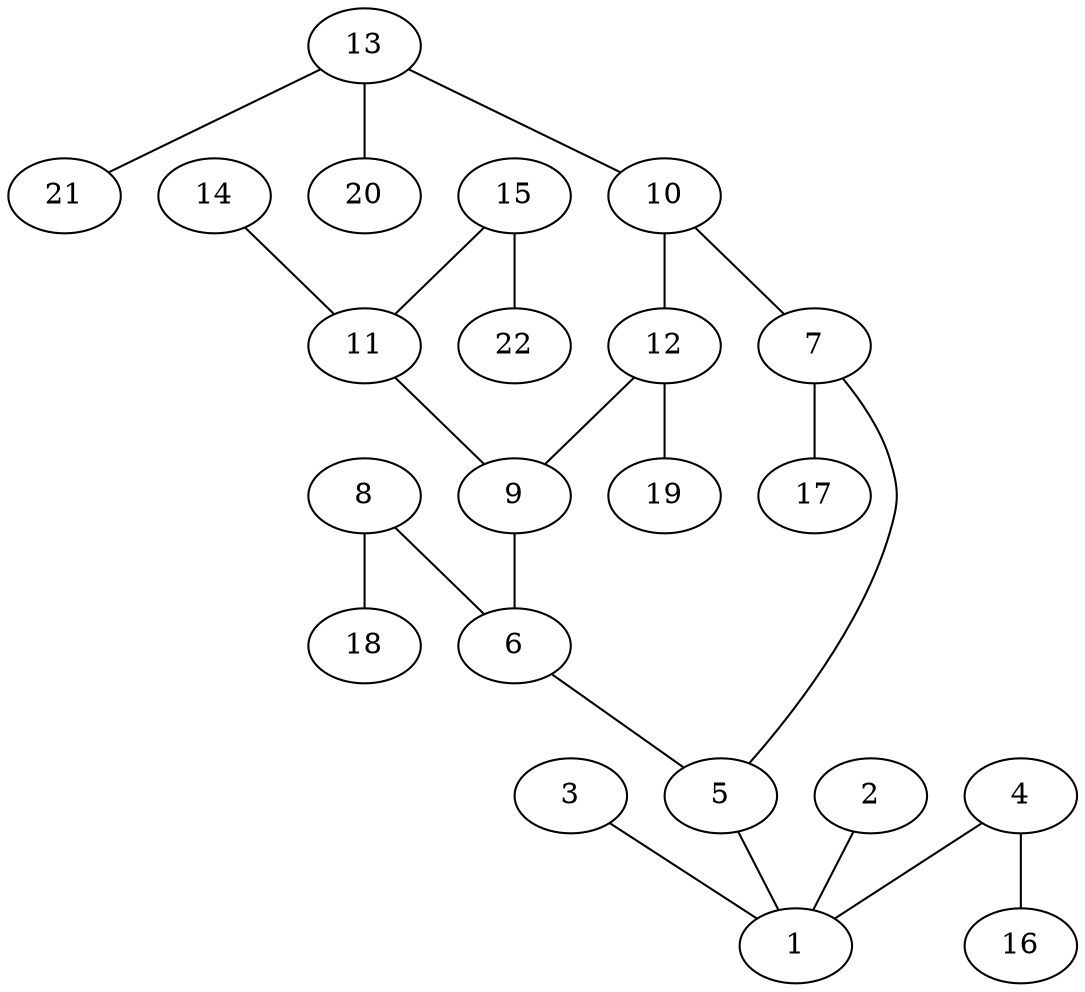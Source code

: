 graph molecule_867 {
	1	 [chem=S];
	2	 [chem=O];
	2 -- 1	 [valence=2];
	3	 [chem=O];
	3 -- 1	 [valence=2];
	4	 [chem=O];
	4 -- 1	 [valence=1];
	16	 [chem=H];
	4 -- 16	 [valence=1];
	5	 [chem=C];
	5 -- 1	 [valence=1];
	6	 [chem=C];
	6 -- 5	 [valence=2];
	7	 [chem=C];
	7 -- 5	 [valence=1];
	17	 [chem=H];
	7 -- 17	 [valence=1];
	8	 [chem=O];
	8 -- 6	 [valence=1];
	18	 [chem=H];
	8 -- 18	 [valence=1];
	9	 [chem=C];
	9 -- 6	 [valence=1];
	10	 [chem=C];
	10 -- 7	 [valence=2];
	12	 [chem=C];
	10 -- 12	 [valence=1];
	11	 [chem=C];
	11 -- 9	 [valence=1];
	12 -- 9	 [valence=2];
	19	 [chem=H];
	12 -- 19	 [valence=1];
	13	 [chem=N];
	13 -- 10	 [valence=1];
	20	 [chem=H];
	13 -- 20	 [valence=1];
	21	 [chem=H];
	13 -- 21	 [valence=1];
	14	 [chem=O];
	14 -- 11	 [valence=2];
	15	 [chem=O];
	15 -- 11	 [valence=1];
	22	 [chem=H];
	15 -- 22	 [valence=1];
}
